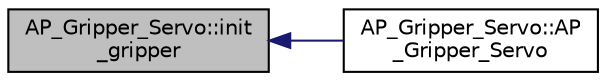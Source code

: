 digraph "AP_Gripper_Servo::init_gripper"
{
 // INTERACTIVE_SVG=YES
  edge [fontname="Helvetica",fontsize="10",labelfontname="Helvetica",labelfontsize="10"];
  node [fontname="Helvetica",fontsize="10",shape=record];
  rankdir="LR";
  Node1 [label="AP_Gripper_Servo::init\l_gripper",height=0.2,width=0.4,color="black", fillcolor="grey75", style="filled", fontcolor="black"];
  Node1 -> Node2 [dir="back",color="midnightblue",fontsize="10",style="solid",fontname="Helvetica"];
  Node2 [label="AP_Gripper_Servo::AP\l_Gripper_Servo",height=0.2,width=0.4,color="black", fillcolor="white", style="filled",URL="$classAP__Gripper__Servo.html#a1a03ddda84ae4a95b84c9976cb1cbcf2"];
}
